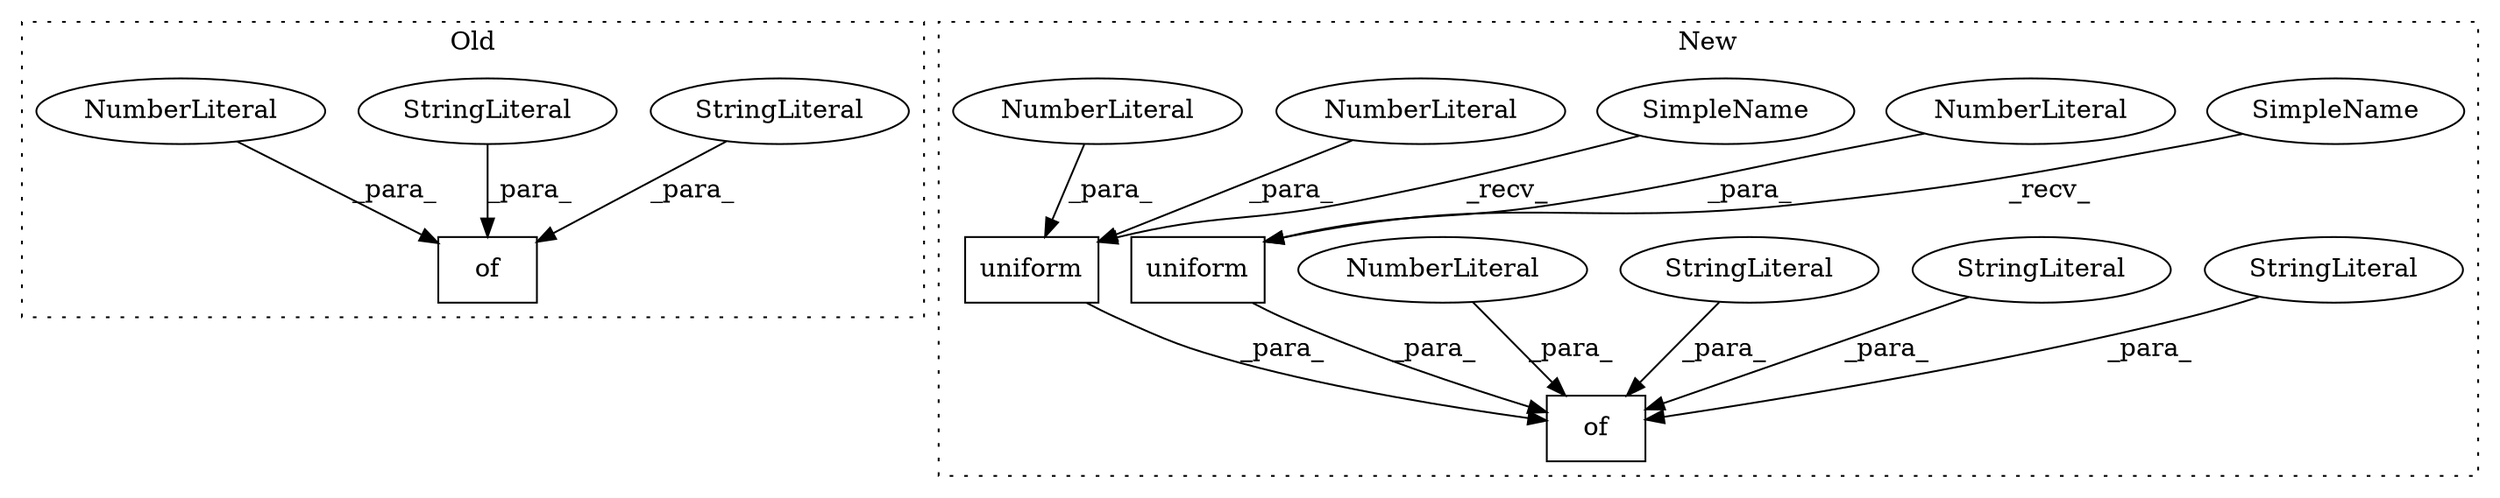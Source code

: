 digraph G {
subgraph cluster0 {
1 [label="of" a="32" s="1541,1594" l="3,1" shape="box"];
8 [label="StringLiteral" a="45" s="1579" l="5" shape="ellipse"];
9 [label="StringLiteral" a="45" s="1544" l="6" shape="ellipse"];
10 [label="NumberLiteral" a="34" s="1585" l="1" shape="ellipse"];
label = "Old";
style="dotted";
}
subgraph cluster1 {
2 [label="uniform" a="32" s="1327,1338" l="8,1" shape="box"];
3 [label="of" a="32" s="1259,1370" l="3,1" shape="box"];
4 [label="StringLiteral" a="45" s="1262" l="12" shape="ellipse"];
5 [label="StringLiteral" a="45" s="1309" l="12" shape="ellipse"];
6 [label="StringLiteral" a="45" s="1279" l="11" shape="ellipse"];
7 [label="NumberLiteral" a="34" s="1335" l="1" shape="ellipse"];
11 [label="NumberLiteral" a="34" s="1275" l="3" shape="ellipse"];
12 [label="uniform" a="32" s="1358,1369" l="8,1" shape="box"];
13 [label="NumberLiteral" a="34" s="1368" l="1" shape="ellipse"];
14 [label="NumberLiteral" a="34" s="1366" l="1" shape="ellipse"];
15 [label="SimpleName" a="42" s="1322" l="4" shape="ellipse"];
16 [label="SimpleName" a="42" s="1353" l="4" shape="ellipse"];
label = "New";
style="dotted";
}
2 -> 3 [label="_para_"];
4 -> 3 [label="_para_"];
5 -> 3 [label="_para_"];
6 -> 3 [label="_para_"];
7 -> 2 [label="_para_"];
8 -> 1 [label="_para_"];
9 -> 1 [label="_para_"];
10 -> 1 [label="_para_"];
11 -> 3 [label="_para_"];
12 -> 3 [label="_para_"];
13 -> 12 [label="_para_"];
14 -> 12 [label="_para_"];
15 -> 2 [label="_recv_"];
16 -> 12 [label="_recv_"];
}